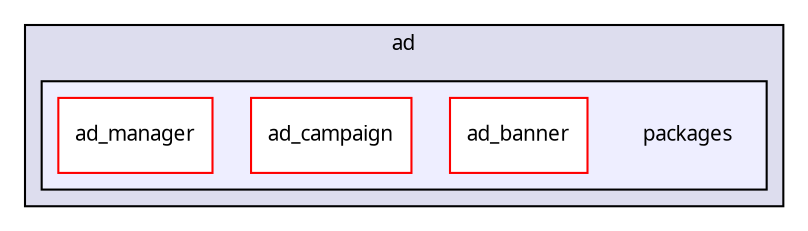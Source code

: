 digraph "packages/ad/packages/" {
  compound=true
  node [ fontsize="10", fontname="FreeSans.ttf"];
  edge [ labelfontsize="10", labelfontname="FreeSans.ttf"];
  subgraph clusterdir_671e261b7d015f0ed26e0522f8924a64 {
    graph [ bgcolor="#ddddee", pencolor="black", label="ad" fontname="FreeSans.ttf", fontsize="10", URL="dir_671e261b7d015f0ed26e0522f8924a64.html"]
  subgraph clusterdir_f1ffb0570056a88ce82c79220c57ae8b {
    graph [ bgcolor="#eeeeff", pencolor="black", label="" URL="dir_f1ffb0570056a88ce82c79220c57ae8b.html"];
    dir_f1ffb0570056a88ce82c79220c57ae8b [shape=plaintext label="packages"];
    dir_3ddf68eec657224cd36300a10fbb97f0 [shape=box label="ad_banner" color="red" fillcolor="white" style="filled" URL="dir_3ddf68eec657224cd36300a10fbb97f0.html"];
    dir_ad41bc79d6fdb56aa1c136b44be2f197 [shape=box label="ad_campaign" color="red" fillcolor="white" style="filled" URL="dir_ad41bc79d6fdb56aa1c136b44be2f197.html"];
    dir_57925592f12ef94de9fa813f7ec746f9 [shape=box label="ad_manager" color="red" fillcolor="white" style="filled" URL="dir_57925592f12ef94de9fa813f7ec746f9.html"];
  }
  }
}

